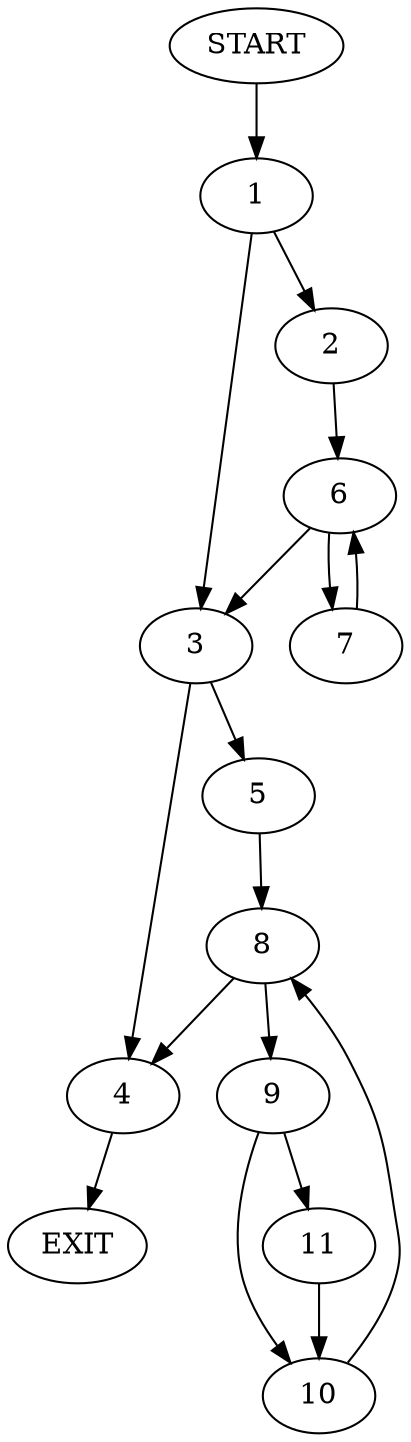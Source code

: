 digraph {
0 [label="START"]
12 [label="EXIT"]
0 -> 1
1 -> 2
1 -> 3
3 -> 4
3 -> 5
2 -> 6
6 -> 7
6 -> 3
7 -> 6
4 -> 12
5 -> 8
8 -> 4
8 -> 9
9 -> 10
9 -> 11
11 -> 10
10 -> 8
}
